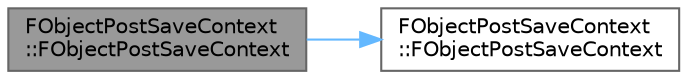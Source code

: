 digraph "FObjectPostSaveContext::FObjectPostSaveContext"
{
 // INTERACTIVE_SVG=YES
 // LATEX_PDF_SIZE
  bgcolor="transparent";
  edge [fontname=Helvetica,fontsize=10,labelfontname=Helvetica,labelfontsize=10];
  node [fontname=Helvetica,fontsize=10,shape=box,height=0.2,width=0.4];
  rankdir="LR";
  Node1 [id="Node000001",label="FObjectPostSaveContext\l::FObjectPostSaveContext",height=0.2,width=0.4,color="gray40", fillcolor="grey60", style="filled", fontcolor="black",tooltip=" "];
  Node1 -> Node2 [id="edge1_Node000001_Node000002",color="steelblue1",style="solid",tooltip=" "];
  Node2 [id="Node000002",label="FObjectPostSaveContext\l::FObjectPostSaveContext",height=0.2,width=0.4,color="grey40", fillcolor="white", style="filled",URL="$de/df0/classFObjectPostSaveContext.html#ab931cc8ceb26f997d338b6d00de92802",tooltip=" "];
}
